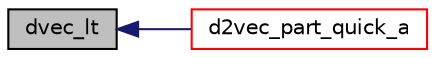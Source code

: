 digraph "dvec_lt"
{
  bgcolor="transparent";
  edge [fontname="Helvetica",fontsize="10",labelfontname="Helvetica",labelfontsize="10"];
  node [fontname="Helvetica",fontsize="10",shape=record];
  rankdir="LR";
  Node301 [label="dvec_lt",height=0.2,width=0.4,color="black", fillcolor="grey75", style="filled", fontcolor="black"];
  Node301 -> Node302 [dir="back",color="midnightblue",fontsize="10",style="solid",fontname="Helvetica"];
  Node302 [label="d2vec_part_quick_a",height=0.2,width=0.4,color="red",URL="$a08942.html#ab320a506ca04dc89d5e49db3a745bb8b"];
}
